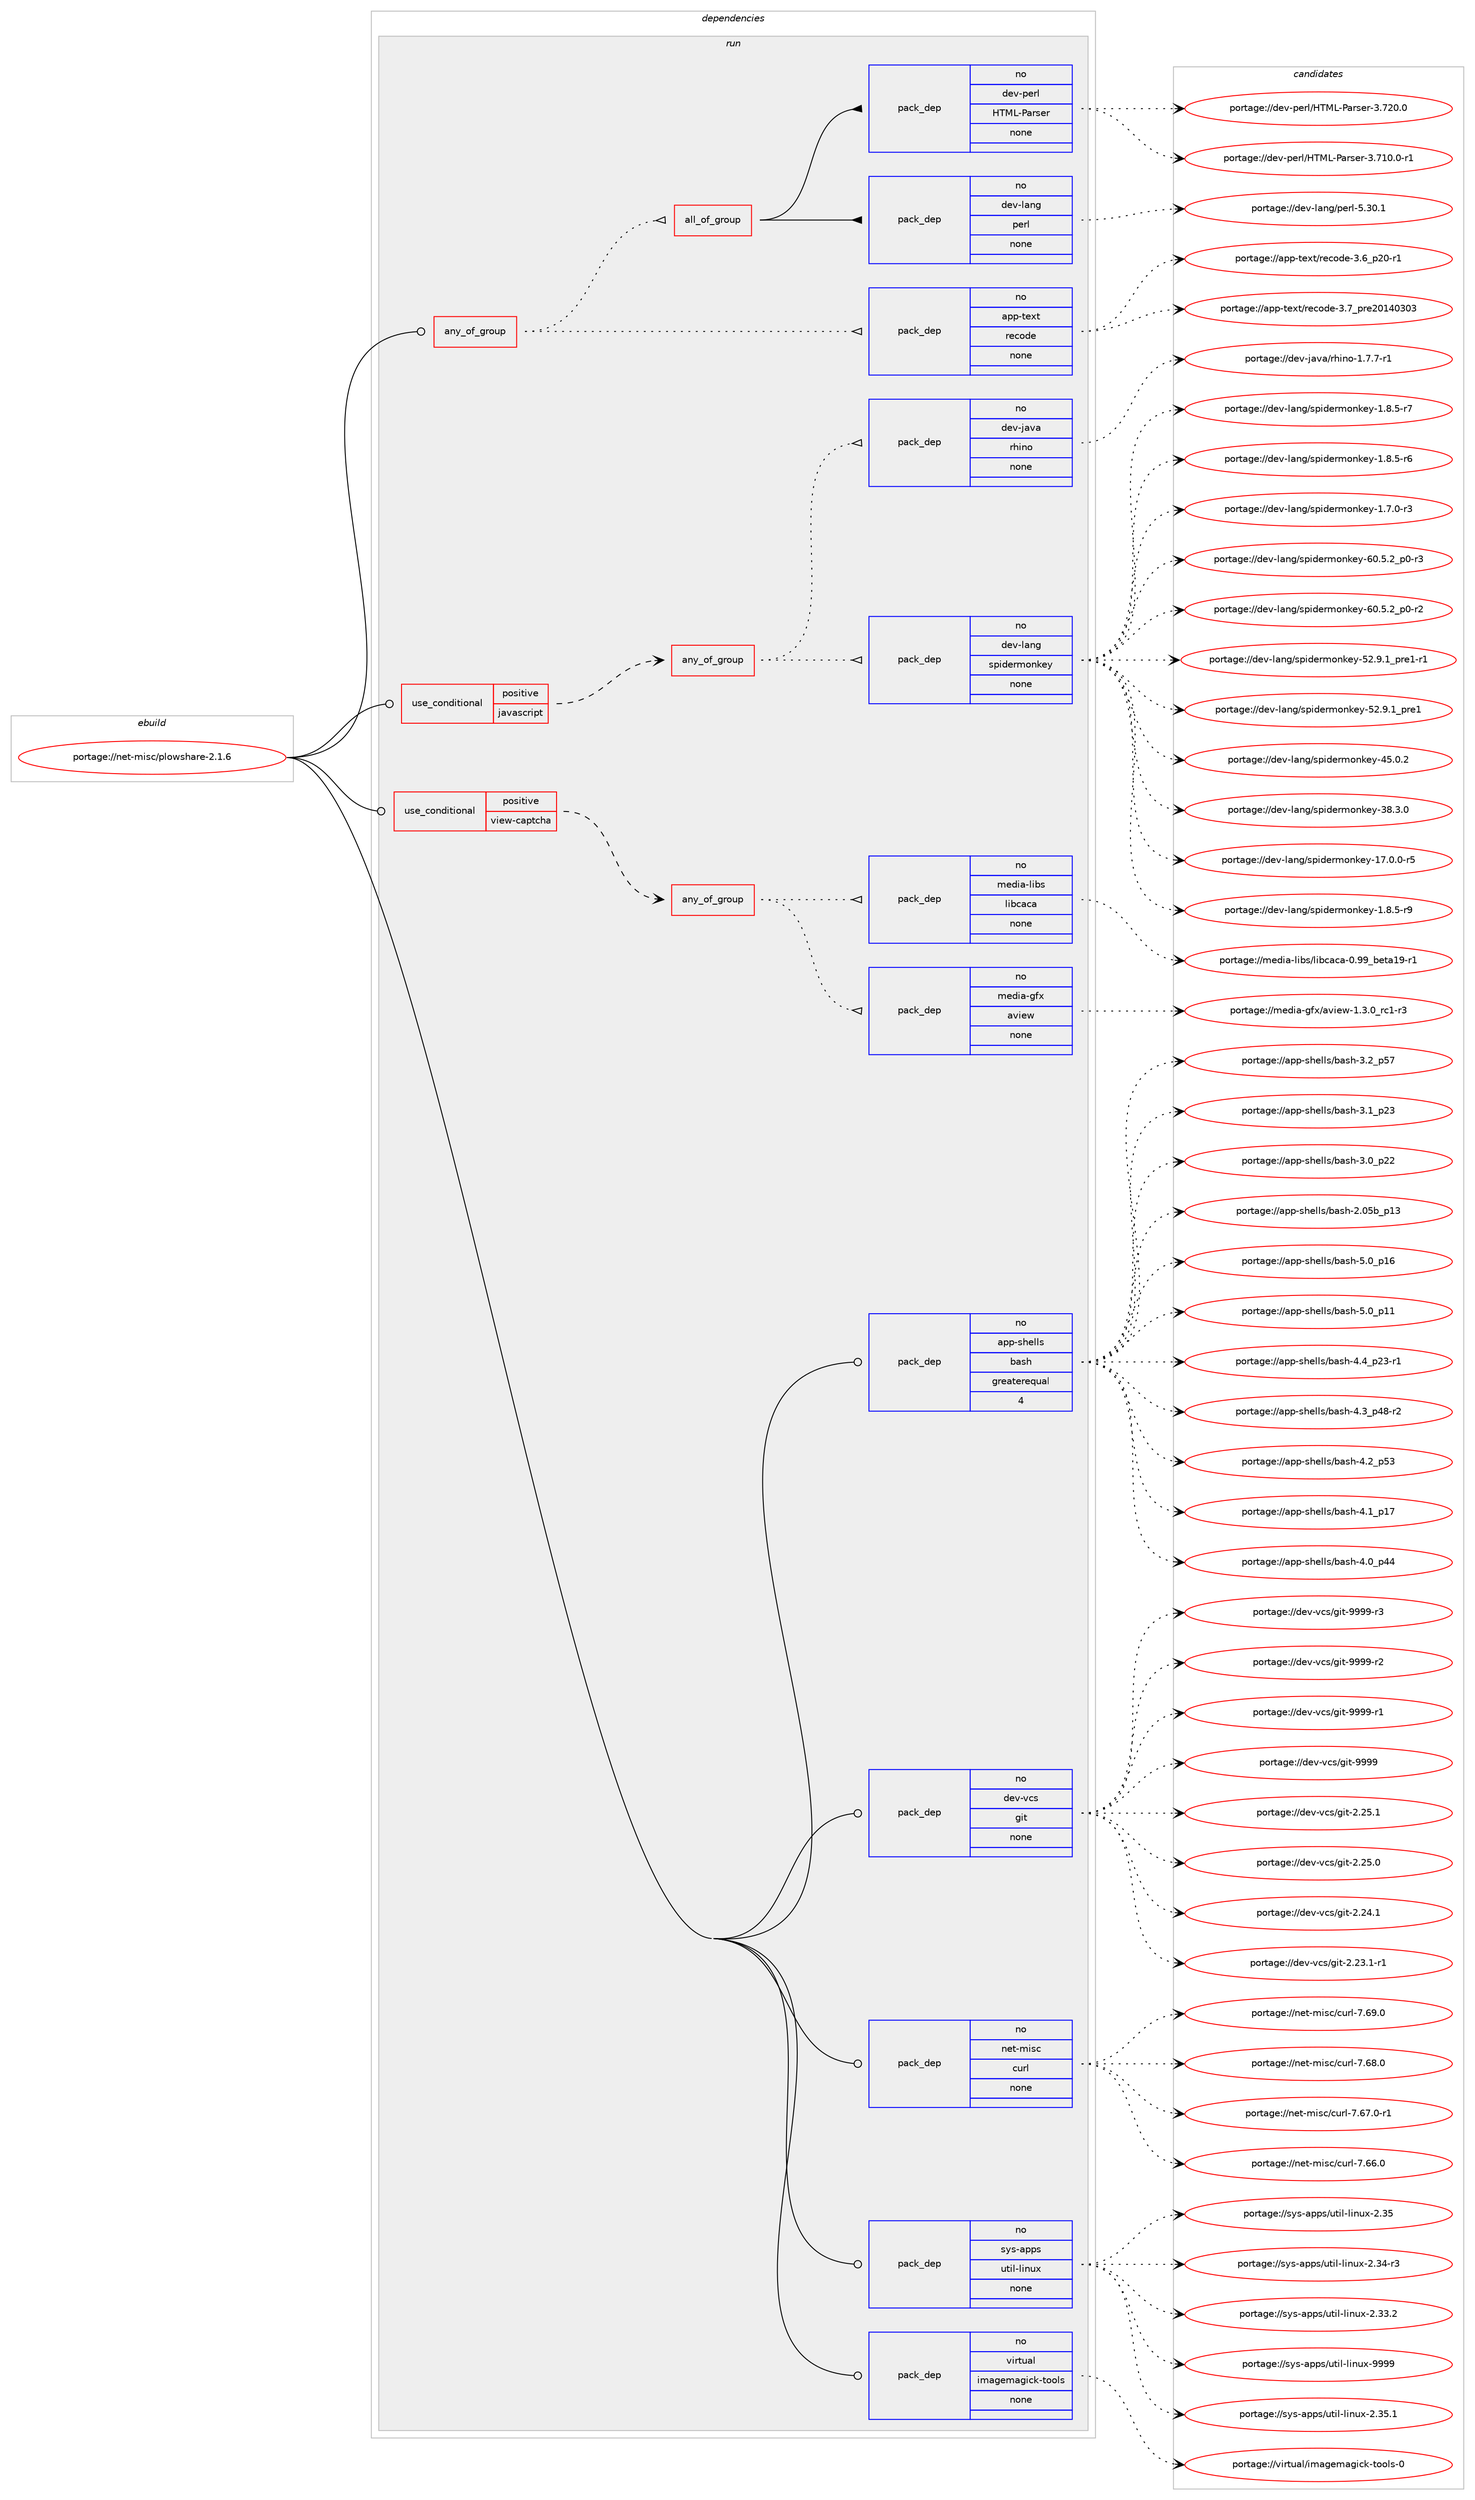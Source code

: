 digraph prolog {

# *************
# Graph options
# *************

newrank=true;
concentrate=true;
compound=true;
graph [rankdir=LR,fontname=Helvetica,fontsize=10,ranksep=1.5];#, ranksep=2.5, nodesep=0.2];
edge  [arrowhead=vee];
node  [fontname=Helvetica,fontsize=10];

# **********
# The ebuild
# **********

subgraph cluster_leftcol {
color=gray;
rank=same;
label=<<i>ebuild</i>>;
id [label="portage://net-misc/plowshare-2.1.6", color=red, width=4, href="../net-misc/plowshare-2.1.6.svg"];
}

# ****************
# The dependencies
# ****************

subgraph cluster_midcol {
color=gray;
label=<<i>dependencies</i>>;
subgraph cluster_compile {
fillcolor="#eeeeee";
style=filled;
label=<<i>compile</i>>;
}
subgraph cluster_compileandrun {
fillcolor="#eeeeee";
style=filled;
label=<<i>compile and run</i>>;
}
subgraph cluster_run {
fillcolor="#eeeeee";
style=filled;
label=<<i>run</i>>;
subgraph any1064 {
dependency52120 [label=<<TABLE BORDER="0" CELLBORDER="1" CELLSPACING="0" CELLPADDING="4"><TR><TD CELLPADDING="10">any_of_group</TD></TR></TABLE>>, shape=none, color=red];subgraph pack41347 {
dependency52121 [label=<<TABLE BORDER="0" CELLBORDER="1" CELLSPACING="0" CELLPADDING="4" WIDTH="220"><TR><TD ROWSPAN="6" CELLPADDING="30">pack_dep</TD></TR><TR><TD WIDTH="110">no</TD></TR><TR><TD>app-text</TD></TR><TR><TD>recode</TD></TR><TR><TD>none</TD></TR><TR><TD></TD></TR></TABLE>>, shape=none, color=blue];
}
dependency52120:e -> dependency52121:w [weight=20,style="dotted",arrowhead="oinv"];
subgraph all9 {
dependency52122 [label=<<TABLE BORDER="0" CELLBORDER="1" CELLSPACING="0" CELLPADDING="4"><TR><TD CELLPADDING="10">all_of_group</TD></TR></TABLE>>, shape=none, color=red];subgraph pack41348 {
dependency52123 [label=<<TABLE BORDER="0" CELLBORDER="1" CELLSPACING="0" CELLPADDING="4" WIDTH="220"><TR><TD ROWSPAN="6" CELLPADDING="30">pack_dep</TD></TR><TR><TD WIDTH="110">no</TD></TR><TR><TD>dev-lang</TD></TR><TR><TD>perl</TD></TR><TR><TD>none</TD></TR><TR><TD></TD></TR></TABLE>>, shape=none, color=blue];
}
dependency52122:e -> dependency52123:w [weight=20,style="solid",arrowhead="inv"];
subgraph pack41349 {
dependency52124 [label=<<TABLE BORDER="0" CELLBORDER="1" CELLSPACING="0" CELLPADDING="4" WIDTH="220"><TR><TD ROWSPAN="6" CELLPADDING="30">pack_dep</TD></TR><TR><TD WIDTH="110">no</TD></TR><TR><TD>dev-perl</TD></TR><TR><TD>HTML-Parser</TD></TR><TR><TD>none</TD></TR><TR><TD></TD></TR></TABLE>>, shape=none, color=blue];
}
dependency52122:e -> dependency52124:w [weight=20,style="solid",arrowhead="inv"];
}
dependency52120:e -> dependency52122:w [weight=20,style="dotted",arrowhead="oinv"];
}
id:e -> dependency52120:w [weight=20,style="solid",arrowhead="odot"];
subgraph cond9703 {
dependency52125 [label=<<TABLE BORDER="0" CELLBORDER="1" CELLSPACING="0" CELLPADDING="4"><TR><TD ROWSPAN="3" CELLPADDING="10">use_conditional</TD></TR><TR><TD>positive</TD></TR><TR><TD>javascript</TD></TR></TABLE>>, shape=none, color=red];
subgraph any1065 {
dependency52126 [label=<<TABLE BORDER="0" CELLBORDER="1" CELLSPACING="0" CELLPADDING="4"><TR><TD CELLPADDING="10">any_of_group</TD></TR></TABLE>>, shape=none, color=red];subgraph pack41350 {
dependency52127 [label=<<TABLE BORDER="0" CELLBORDER="1" CELLSPACING="0" CELLPADDING="4" WIDTH="220"><TR><TD ROWSPAN="6" CELLPADDING="30">pack_dep</TD></TR><TR><TD WIDTH="110">no</TD></TR><TR><TD>dev-lang</TD></TR><TR><TD>spidermonkey</TD></TR><TR><TD>none</TD></TR><TR><TD></TD></TR></TABLE>>, shape=none, color=blue];
}
dependency52126:e -> dependency52127:w [weight=20,style="dotted",arrowhead="oinv"];
subgraph pack41351 {
dependency52128 [label=<<TABLE BORDER="0" CELLBORDER="1" CELLSPACING="0" CELLPADDING="4" WIDTH="220"><TR><TD ROWSPAN="6" CELLPADDING="30">pack_dep</TD></TR><TR><TD WIDTH="110">no</TD></TR><TR><TD>dev-java</TD></TR><TR><TD>rhino</TD></TR><TR><TD>none</TD></TR><TR><TD></TD></TR></TABLE>>, shape=none, color=blue];
}
dependency52126:e -> dependency52128:w [weight=20,style="dotted",arrowhead="oinv"];
}
dependency52125:e -> dependency52126:w [weight=20,style="dashed",arrowhead="vee"];
}
id:e -> dependency52125:w [weight=20,style="solid",arrowhead="odot"];
subgraph cond9704 {
dependency52129 [label=<<TABLE BORDER="0" CELLBORDER="1" CELLSPACING="0" CELLPADDING="4"><TR><TD ROWSPAN="3" CELLPADDING="10">use_conditional</TD></TR><TR><TD>positive</TD></TR><TR><TD>view-captcha</TD></TR></TABLE>>, shape=none, color=red];
subgraph any1066 {
dependency52130 [label=<<TABLE BORDER="0" CELLBORDER="1" CELLSPACING="0" CELLPADDING="4"><TR><TD CELLPADDING="10">any_of_group</TD></TR></TABLE>>, shape=none, color=red];subgraph pack41352 {
dependency52131 [label=<<TABLE BORDER="0" CELLBORDER="1" CELLSPACING="0" CELLPADDING="4" WIDTH="220"><TR><TD ROWSPAN="6" CELLPADDING="30">pack_dep</TD></TR><TR><TD WIDTH="110">no</TD></TR><TR><TD>media-gfx</TD></TR><TR><TD>aview</TD></TR><TR><TD>none</TD></TR><TR><TD></TD></TR></TABLE>>, shape=none, color=blue];
}
dependency52130:e -> dependency52131:w [weight=20,style="dotted",arrowhead="oinv"];
subgraph pack41353 {
dependency52132 [label=<<TABLE BORDER="0" CELLBORDER="1" CELLSPACING="0" CELLPADDING="4" WIDTH="220"><TR><TD ROWSPAN="6" CELLPADDING="30">pack_dep</TD></TR><TR><TD WIDTH="110">no</TD></TR><TR><TD>media-libs</TD></TR><TR><TD>libcaca</TD></TR><TR><TD>none</TD></TR><TR><TD></TD></TR></TABLE>>, shape=none, color=blue];
}
dependency52130:e -> dependency52132:w [weight=20,style="dotted",arrowhead="oinv"];
}
dependency52129:e -> dependency52130:w [weight=20,style="dashed",arrowhead="vee"];
}
id:e -> dependency52129:w [weight=20,style="solid",arrowhead="odot"];
subgraph pack41354 {
dependency52133 [label=<<TABLE BORDER="0" CELLBORDER="1" CELLSPACING="0" CELLPADDING="4" WIDTH="220"><TR><TD ROWSPAN="6" CELLPADDING="30">pack_dep</TD></TR><TR><TD WIDTH="110">no</TD></TR><TR><TD>app-shells</TD></TR><TR><TD>bash</TD></TR><TR><TD>greaterequal</TD></TR><TR><TD>4</TD></TR></TABLE>>, shape=none, color=blue];
}
id:e -> dependency52133:w [weight=20,style="solid",arrowhead="odot"];
subgraph pack41355 {
dependency52134 [label=<<TABLE BORDER="0" CELLBORDER="1" CELLSPACING="0" CELLPADDING="4" WIDTH="220"><TR><TD ROWSPAN="6" CELLPADDING="30">pack_dep</TD></TR><TR><TD WIDTH="110">no</TD></TR><TR><TD>dev-vcs</TD></TR><TR><TD>git</TD></TR><TR><TD>none</TD></TR><TR><TD></TD></TR></TABLE>>, shape=none, color=blue];
}
id:e -> dependency52134:w [weight=20,style="solid",arrowhead="odot"];
subgraph pack41356 {
dependency52135 [label=<<TABLE BORDER="0" CELLBORDER="1" CELLSPACING="0" CELLPADDING="4" WIDTH="220"><TR><TD ROWSPAN="6" CELLPADDING="30">pack_dep</TD></TR><TR><TD WIDTH="110">no</TD></TR><TR><TD>net-misc</TD></TR><TR><TD>curl</TD></TR><TR><TD>none</TD></TR><TR><TD></TD></TR></TABLE>>, shape=none, color=blue];
}
id:e -> dependency52135:w [weight=20,style="solid",arrowhead="odot"];
subgraph pack41357 {
dependency52136 [label=<<TABLE BORDER="0" CELLBORDER="1" CELLSPACING="0" CELLPADDING="4" WIDTH="220"><TR><TD ROWSPAN="6" CELLPADDING="30">pack_dep</TD></TR><TR><TD WIDTH="110">no</TD></TR><TR><TD>sys-apps</TD></TR><TR><TD>util-linux</TD></TR><TR><TD>none</TD></TR><TR><TD></TD></TR></TABLE>>, shape=none, color=blue];
}
id:e -> dependency52136:w [weight=20,style="solid",arrowhead="odot"];
subgraph pack41358 {
dependency52137 [label=<<TABLE BORDER="0" CELLBORDER="1" CELLSPACING="0" CELLPADDING="4" WIDTH="220"><TR><TD ROWSPAN="6" CELLPADDING="30">pack_dep</TD></TR><TR><TD WIDTH="110">no</TD></TR><TR><TD>virtual</TD></TR><TR><TD>imagemagick-tools</TD></TR><TR><TD>none</TD></TR><TR><TD></TD></TR></TABLE>>, shape=none, color=blue];
}
id:e -> dependency52137:w [weight=20,style="solid",arrowhead="odot"];
}
}

# **************
# The candidates
# **************

subgraph cluster_choices {
rank=same;
color=gray;
label=<<i>candidates</i>>;

subgraph choice41347 {
color=black;
nodesep=1;
choice9711211245116101120116471141019911110010145514655951121141015048495248514851 [label="portage://app-text/recode-3.7_pre20140303", color=red, width=4,href="../app-text/recode-3.7_pre20140303.svg"];
choice97112112451161011201164711410199111100101455146549511250484511449 [label="portage://app-text/recode-3.6_p20-r1", color=red, width=4,href="../app-text/recode-3.6_p20-r1.svg"];
dependency52121:e -> choice9711211245116101120116471141019911110010145514655951121141015048495248514851:w [style=dotted,weight="100"];
dependency52121:e -> choice97112112451161011201164711410199111100101455146549511250484511449:w [style=dotted,weight="100"];
}
subgraph choice41348 {
color=black;
nodesep=1;
choice10010111845108971101034711210111410845534651484649 [label="portage://dev-lang/perl-5.30.1", color=red, width=4,href="../dev-lang/perl-5.30.1.svg"];
dependency52123:e -> choice10010111845108971101034711210111410845534651484649:w [style=dotted,weight="100"];
}
subgraph choice41349 {
color=black;
nodesep=1;
choice1001011184511210111410847728477764580971141151011144551465550484648 [label="portage://dev-perl/HTML-Parser-3.720.0", color=red, width=4,href="../dev-perl/HTML-Parser-3.720.0.svg"];
choice10010111845112101114108477284777645809711411510111445514655494846484511449 [label="portage://dev-perl/HTML-Parser-3.710.0-r1", color=red, width=4,href="../dev-perl/HTML-Parser-3.710.0-r1.svg"];
dependency52124:e -> choice1001011184511210111410847728477764580971141151011144551465550484648:w [style=dotted,weight="100"];
dependency52124:e -> choice10010111845112101114108477284777645809711411510111445514655494846484511449:w [style=dotted,weight="100"];
}
subgraph choice41350 {
color=black;
nodesep=1;
choice1001011184510897110103471151121051001011141091111101071011214554484653465095112484511451 [label="portage://dev-lang/spidermonkey-60.5.2_p0-r3", color=red, width=4,href="../dev-lang/spidermonkey-60.5.2_p0-r3.svg"];
choice1001011184510897110103471151121051001011141091111101071011214554484653465095112484511450 [label="portage://dev-lang/spidermonkey-60.5.2_p0-r2", color=red, width=4,href="../dev-lang/spidermonkey-60.5.2_p0-r2.svg"];
choice1001011184510897110103471151121051001011141091111101071011214553504657464995112114101494511449 [label="portage://dev-lang/spidermonkey-52.9.1_pre1-r1", color=red, width=4,href="../dev-lang/spidermonkey-52.9.1_pre1-r1.svg"];
choice100101118451089711010347115112105100101114109111110107101121455350465746499511211410149 [label="portage://dev-lang/spidermonkey-52.9.1_pre1", color=red, width=4,href="../dev-lang/spidermonkey-52.9.1_pre1.svg"];
choice10010111845108971101034711511210510010111410911111010710112145525346484650 [label="portage://dev-lang/spidermonkey-45.0.2", color=red, width=4,href="../dev-lang/spidermonkey-45.0.2.svg"];
choice10010111845108971101034711511210510010111410911111010710112145515646514648 [label="portage://dev-lang/spidermonkey-38.3.0", color=red, width=4,href="../dev-lang/spidermonkey-38.3.0.svg"];
choice100101118451089711010347115112105100101114109111110107101121454955464846484511453 [label="portage://dev-lang/spidermonkey-17.0.0-r5", color=red, width=4,href="../dev-lang/spidermonkey-17.0.0-r5.svg"];
choice1001011184510897110103471151121051001011141091111101071011214549465646534511457 [label="portage://dev-lang/spidermonkey-1.8.5-r9", color=red, width=4,href="../dev-lang/spidermonkey-1.8.5-r9.svg"];
choice1001011184510897110103471151121051001011141091111101071011214549465646534511455 [label="portage://dev-lang/spidermonkey-1.8.5-r7", color=red, width=4,href="../dev-lang/spidermonkey-1.8.5-r7.svg"];
choice1001011184510897110103471151121051001011141091111101071011214549465646534511454 [label="portage://dev-lang/spidermonkey-1.8.5-r6", color=red, width=4,href="../dev-lang/spidermonkey-1.8.5-r6.svg"];
choice1001011184510897110103471151121051001011141091111101071011214549465546484511451 [label="portage://dev-lang/spidermonkey-1.7.0-r3", color=red, width=4,href="../dev-lang/spidermonkey-1.7.0-r3.svg"];
dependency52127:e -> choice1001011184510897110103471151121051001011141091111101071011214554484653465095112484511451:w [style=dotted,weight="100"];
dependency52127:e -> choice1001011184510897110103471151121051001011141091111101071011214554484653465095112484511450:w [style=dotted,weight="100"];
dependency52127:e -> choice1001011184510897110103471151121051001011141091111101071011214553504657464995112114101494511449:w [style=dotted,weight="100"];
dependency52127:e -> choice100101118451089711010347115112105100101114109111110107101121455350465746499511211410149:w [style=dotted,weight="100"];
dependency52127:e -> choice10010111845108971101034711511210510010111410911111010710112145525346484650:w [style=dotted,weight="100"];
dependency52127:e -> choice10010111845108971101034711511210510010111410911111010710112145515646514648:w [style=dotted,weight="100"];
dependency52127:e -> choice100101118451089711010347115112105100101114109111110107101121454955464846484511453:w [style=dotted,weight="100"];
dependency52127:e -> choice1001011184510897110103471151121051001011141091111101071011214549465646534511457:w [style=dotted,weight="100"];
dependency52127:e -> choice1001011184510897110103471151121051001011141091111101071011214549465646534511455:w [style=dotted,weight="100"];
dependency52127:e -> choice1001011184510897110103471151121051001011141091111101071011214549465646534511454:w [style=dotted,weight="100"];
dependency52127:e -> choice1001011184510897110103471151121051001011141091111101071011214549465546484511451:w [style=dotted,weight="100"];
}
subgraph choice41351 {
color=black;
nodesep=1;
choice100101118451069711897471141041051101114549465546554511449 [label="portage://dev-java/rhino-1.7.7-r1", color=red, width=4,href="../dev-java/rhino-1.7.7-r1.svg"];
dependency52128:e -> choice100101118451069711897471141041051101114549465546554511449:w [style=dotted,weight="100"];
}
subgraph choice41352 {
color=black;
nodesep=1;
choice109101100105974510310212047971181051011194549465146489511499494511451 [label="portage://media-gfx/aview-1.3.0_rc1-r3", color=red, width=4,href="../media-gfx/aview-1.3.0_rc1-r3.svg"];
dependency52131:e -> choice109101100105974510310212047971181051011194549465146489511499494511451:w [style=dotted,weight="100"];
}
subgraph choice41353 {
color=black;
nodesep=1;
choice109101100105974510810598115471081059899979997454846575795981011169749574511449 [label="portage://media-libs/libcaca-0.99_beta19-r1", color=red, width=4,href="../media-libs/libcaca-0.99_beta19-r1.svg"];
dependency52132:e -> choice109101100105974510810598115471081059899979997454846575795981011169749574511449:w [style=dotted,weight="100"];
}
subgraph choice41354 {
color=black;
nodesep=1;
choice971121124511510410110810811547989711510445534648951124954 [label="portage://app-shells/bash-5.0_p16", color=red, width=4,href="../app-shells/bash-5.0_p16.svg"];
choice971121124511510410110810811547989711510445534648951124949 [label="portage://app-shells/bash-5.0_p11", color=red, width=4,href="../app-shells/bash-5.0_p11.svg"];
choice9711211245115104101108108115479897115104455246529511250514511449 [label="portage://app-shells/bash-4.4_p23-r1", color=red, width=4,href="../app-shells/bash-4.4_p23-r1.svg"];
choice9711211245115104101108108115479897115104455246519511252564511450 [label="portage://app-shells/bash-4.3_p48-r2", color=red, width=4,href="../app-shells/bash-4.3_p48-r2.svg"];
choice971121124511510410110810811547989711510445524650951125351 [label="portage://app-shells/bash-4.2_p53", color=red, width=4,href="../app-shells/bash-4.2_p53.svg"];
choice971121124511510410110810811547989711510445524649951124955 [label="portage://app-shells/bash-4.1_p17", color=red, width=4,href="../app-shells/bash-4.1_p17.svg"];
choice971121124511510410110810811547989711510445524648951125252 [label="portage://app-shells/bash-4.0_p44", color=red, width=4,href="../app-shells/bash-4.0_p44.svg"];
choice971121124511510410110810811547989711510445514650951125355 [label="portage://app-shells/bash-3.2_p57", color=red, width=4,href="../app-shells/bash-3.2_p57.svg"];
choice971121124511510410110810811547989711510445514649951125051 [label="portage://app-shells/bash-3.1_p23", color=red, width=4,href="../app-shells/bash-3.1_p23.svg"];
choice971121124511510410110810811547989711510445514648951125050 [label="portage://app-shells/bash-3.0_p22", color=red, width=4,href="../app-shells/bash-3.0_p22.svg"];
choice9711211245115104101108108115479897115104455046485398951124951 [label="portage://app-shells/bash-2.05b_p13", color=red, width=4,href="../app-shells/bash-2.05b_p13.svg"];
dependency52133:e -> choice971121124511510410110810811547989711510445534648951124954:w [style=dotted,weight="100"];
dependency52133:e -> choice971121124511510410110810811547989711510445534648951124949:w [style=dotted,weight="100"];
dependency52133:e -> choice9711211245115104101108108115479897115104455246529511250514511449:w [style=dotted,weight="100"];
dependency52133:e -> choice9711211245115104101108108115479897115104455246519511252564511450:w [style=dotted,weight="100"];
dependency52133:e -> choice971121124511510410110810811547989711510445524650951125351:w [style=dotted,weight="100"];
dependency52133:e -> choice971121124511510410110810811547989711510445524649951124955:w [style=dotted,weight="100"];
dependency52133:e -> choice971121124511510410110810811547989711510445524648951125252:w [style=dotted,weight="100"];
dependency52133:e -> choice971121124511510410110810811547989711510445514650951125355:w [style=dotted,weight="100"];
dependency52133:e -> choice971121124511510410110810811547989711510445514649951125051:w [style=dotted,weight="100"];
dependency52133:e -> choice971121124511510410110810811547989711510445514648951125050:w [style=dotted,weight="100"];
dependency52133:e -> choice9711211245115104101108108115479897115104455046485398951124951:w [style=dotted,weight="100"];
}
subgraph choice41355 {
color=black;
nodesep=1;
choice10010111845118991154710310511645575757574511451 [label="portage://dev-vcs/git-9999-r3", color=red, width=4,href="../dev-vcs/git-9999-r3.svg"];
choice10010111845118991154710310511645575757574511450 [label="portage://dev-vcs/git-9999-r2", color=red, width=4,href="../dev-vcs/git-9999-r2.svg"];
choice10010111845118991154710310511645575757574511449 [label="portage://dev-vcs/git-9999-r1", color=red, width=4,href="../dev-vcs/git-9999-r1.svg"];
choice1001011184511899115471031051164557575757 [label="portage://dev-vcs/git-9999", color=red, width=4,href="../dev-vcs/git-9999.svg"];
choice10010111845118991154710310511645504650534649 [label="portage://dev-vcs/git-2.25.1", color=red, width=4,href="../dev-vcs/git-2.25.1.svg"];
choice10010111845118991154710310511645504650534648 [label="portage://dev-vcs/git-2.25.0", color=red, width=4,href="../dev-vcs/git-2.25.0.svg"];
choice10010111845118991154710310511645504650524649 [label="portage://dev-vcs/git-2.24.1", color=red, width=4,href="../dev-vcs/git-2.24.1.svg"];
choice100101118451189911547103105116455046505146494511449 [label="portage://dev-vcs/git-2.23.1-r1", color=red, width=4,href="../dev-vcs/git-2.23.1-r1.svg"];
dependency52134:e -> choice10010111845118991154710310511645575757574511451:w [style=dotted,weight="100"];
dependency52134:e -> choice10010111845118991154710310511645575757574511450:w [style=dotted,weight="100"];
dependency52134:e -> choice10010111845118991154710310511645575757574511449:w [style=dotted,weight="100"];
dependency52134:e -> choice1001011184511899115471031051164557575757:w [style=dotted,weight="100"];
dependency52134:e -> choice10010111845118991154710310511645504650534649:w [style=dotted,weight="100"];
dependency52134:e -> choice10010111845118991154710310511645504650534648:w [style=dotted,weight="100"];
dependency52134:e -> choice10010111845118991154710310511645504650524649:w [style=dotted,weight="100"];
dependency52134:e -> choice100101118451189911547103105116455046505146494511449:w [style=dotted,weight="100"];
}
subgraph choice41356 {
color=black;
nodesep=1;
choice1101011164510910511599479911711410845554654574648 [label="portage://net-misc/curl-7.69.0", color=red, width=4,href="../net-misc/curl-7.69.0.svg"];
choice1101011164510910511599479911711410845554654564648 [label="portage://net-misc/curl-7.68.0", color=red, width=4,href="../net-misc/curl-7.68.0.svg"];
choice11010111645109105115994799117114108455546545546484511449 [label="portage://net-misc/curl-7.67.0-r1", color=red, width=4,href="../net-misc/curl-7.67.0-r1.svg"];
choice1101011164510910511599479911711410845554654544648 [label="portage://net-misc/curl-7.66.0", color=red, width=4,href="../net-misc/curl-7.66.0.svg"];
dependency52135:e -> choice1101011164510910511599479911711410845554654574648:w [style=dotted,weight="100"];
dependency52135:e -> choice1101011164510910511599479911711410845554654564648:w [style=dotted,weight="100"];
dependency52135:e -> choice11010111645109105115994799117114108455546545546484511449:w [style=dotted,weight="100"];
dependency52135:e -> choice1101011164510910511599479911711410845554654544648:w [style=dotted,weight="100"];
}
subgraph choice41357 {
color=black;
nodesep=1;
choice115121115459711211211547117116105108451081051101171204557575757 [label="portage://sys-apps/util-linux-9999", color=red, width=4,href="../sys-apps/util-linux-9999.svg"];
choice1151211154597112112115471171161051084510810511011712045504651534649 [label="portage://sys-apps/util-linux-2.35.1", color=red, width=4,href="../sys-apps/util-linux-2.35.1.svg"];
choice115121115459711211211547117116105108451081051101171204550465153 [label="portage://sys-apps/util-linux-2.35", color=red, width=4,href="../sys-apps/util-linux-2.35.svg"];
choice1151211154597112112115471171161051084510810511011712045504651524511451 [label="portage://sys-apps/util-linux-2.34-r3", color=red, width=4,href="../sys-apps/util-linux-2.34-r3.svg"];
choice1151211154597112112115471171161051084510810511011712045504651514650 [label="portage://sys-apps/util-linux-2.33.2", color=red, width=4,href="../sys-apps/util-linux-2.33.2.svg"];
dependency52136:e -> choice115121115459711211211547117116105108451081051101171204557575757:w [style=dotted,weight="100"];
dependency52136:e -> choice1151211154597112112115471171161051084510810511011712045504651534649:w [style=dotted,weight="100"];
dependency52136:e -> choice115121115459711211211547117116105108451081051101171204550465153:w [style=dotted,weight="100"];
dependency52136:e -> choice1151211154597112112115471171161051084510810511011712045504651524511451:w [style=dotted,weight="100"];
dependency52136:e -> choice1151211154597112112115471171161051084510810511011712045504651514650:w [style=dotted,weight="100"];
}
subgraph choice41358 {
color=black;
nodesep=1;
choice1181051141161179710847105109971031011099710310599107451161111111081154548 [label="portage://virtual/imagemagick-tools-0", color=red, width=4,href="../virtual/imagemagick-tools-0.svg"];
dependency52137:e -> choice1181051141161179710847105109971031011099710310599107451161111111081154548:w [style=dotted,weight="100"];
}
}

}
